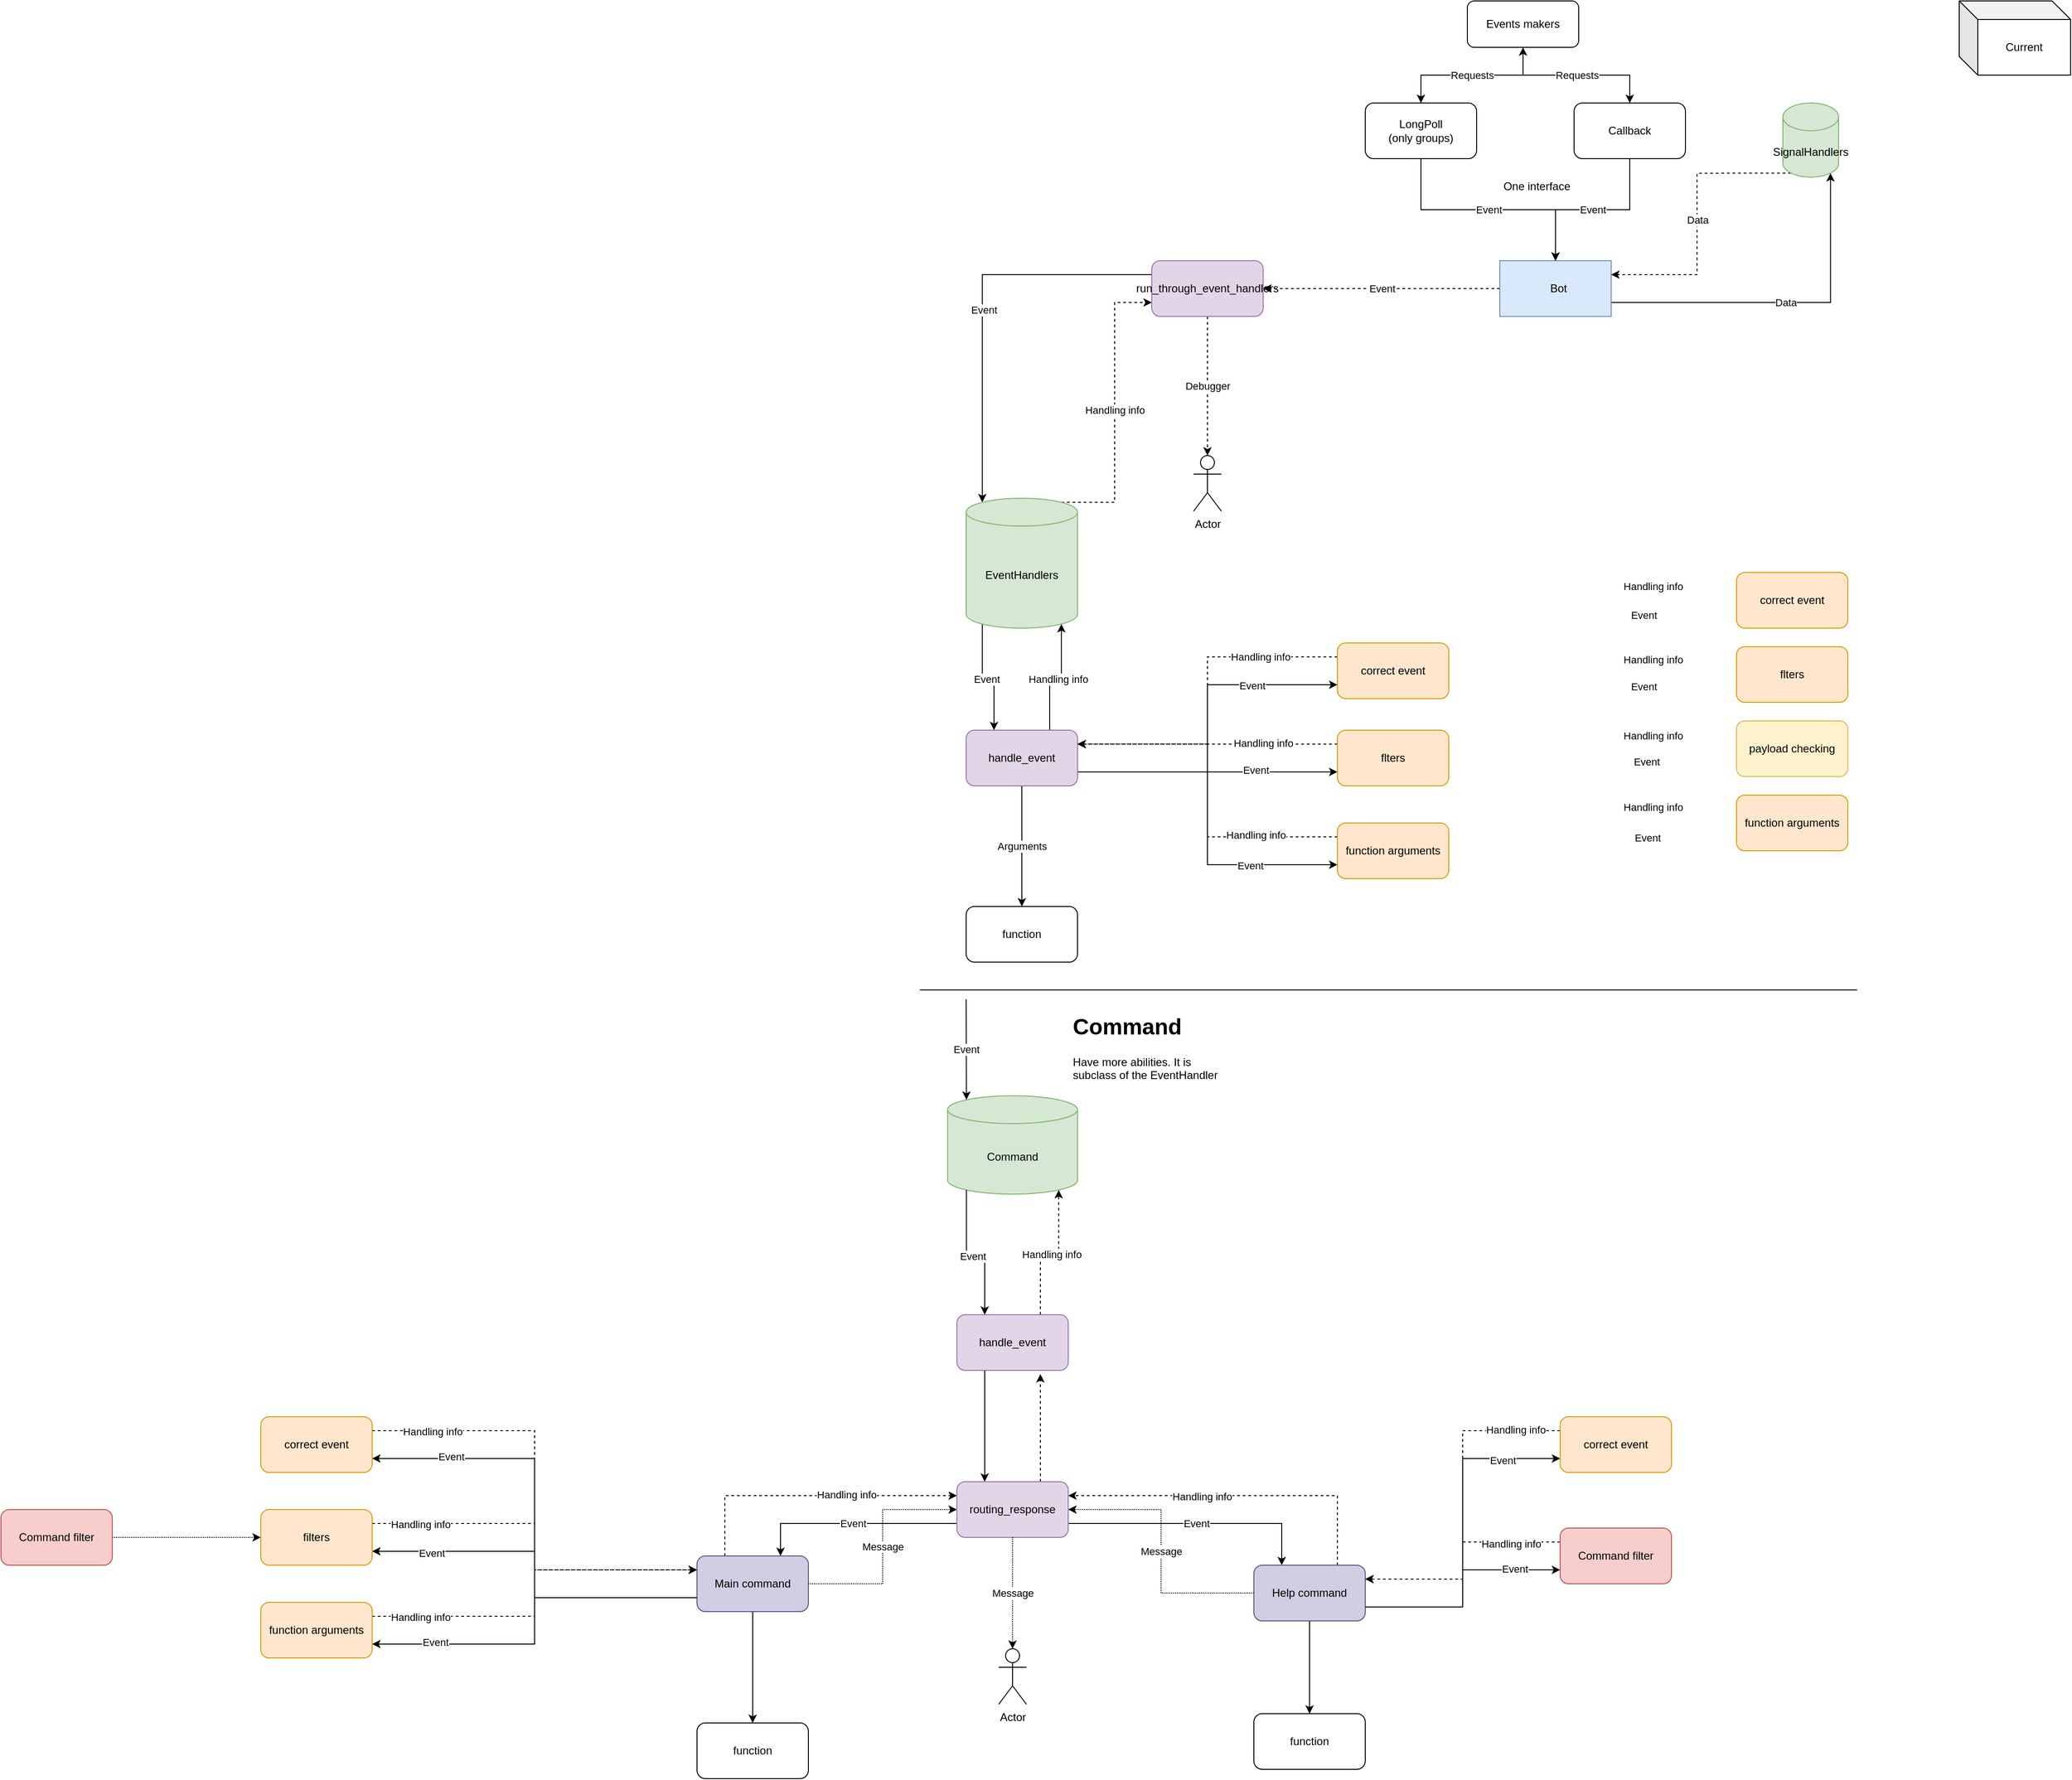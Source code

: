 <mxfile version="13.7.5" type="github">
  <diagram id="R2lEEEUBdFMjLlhIrx00" name="Page-1">
    <mxGraphModel dx="3875" dy="1265" grid="1" gridSize="10" guides="1" tooltips="1" connect="1" arrows="1" fold="1" page="1" pageScale="1" pageWidth="850" pageHeight="1100" math="0" shadow="0" extFonts="Permanent Marker^https://fonts.googleapis.com/css?family=Permanent+Marker">
      <root>
        <mxCell id="0" />
        <mxCell id="1" parent="0" />
        <mxCell id="QizWD92erUkwesUpK60B-47" style="edgeStyle=orthogonalEdgeStyle;rounded=0;orthogonalLoop=1;jettySize=auto;html=1;exitX=0;exitY=0.25;exitDx=0;exitDy=0;entryX=0.145;entryY=0;entryDx=0;entryDy=4.35;entryPerimeter=0;" edge="1" parent="1" source="QizWD92erUkwesUpK60B-193" target="QizWD92erUkwesUpK60B-24">
          <mxGeometry relative="1" as="geometry" />
        </mxCell>
        <mxCell id="QizWD92erUkwesUpK60B-49" value="Event" style="edgeLabel;html=1;align=center;verticalAlign=middle;resizable=0;points=[];" vertex="1" connectable="0" parent="QizWD92erUkwesUpK60B-47">
          <mxGeometry x="0.029" y="1" relative="1" as="geometry">
            <mxPoint as="offset" />
          </mxGeometry>
        </mxCell>
        <mxCell id="QizWD92erUkwesUpK60B-90" value="Data" style="edgeStyle=orthogonalEdgeStyle;rounded=0;orthogonalLoop=1;jettySize=auto;html=1;exitX=0;exitY=0.25;exitDx=0;exitDy=0;entryX=0.855;entryY=1;entryDx=0;entryDy=-4.35;entryPerimeter=0;" edge="1" parent="1" source="QizWD92erUkwesUpK60B-2" target="QizWD92erUkwesUpK60B-25">
          <mxGeometry relative="1" as="geometry" />
        </mxCell>
        <mxCell id="QizWD92erUkwesUpK60B-194" value="Event" style="edgeStyle=orthogonalEdgeStyle;rounded=0;orthogonalLoop=1;jettySize=auto;html=1;dashed=1;" edge="1" parent="1" source="QizWD92erUkwesUpK60B-2" target="QizWD92erUkwesUpK60B-193">
          <mxGeometry relative="1" as="geometry" />
        </mxCell>
        <mxCell id="QizWD92erUkwesUpK60B-2" value="&amp;nbsp; Bot" style="rounded=0;whiteSpace=wrap;html=1;direction=west;fillColor=#dae8fc;strokeColor=#6c8ebf;" vertex="1" parent="1">
          <mxGeometry x="465" y="310" width="120" height="60" as="geometry" />
        </mxCell>
        <mxCell id="QizWD92erUkwesUpK60B-10" value="Event" style="edgeStyle=orthogonalEdgeStyle;rounded=0;orthogonalLoop=1;jettySize=auto;html=1;exitX=0.5;exitY=1;exitDx=0;exitDy=0;" edge="1" parent="1" source="QizWD92erUkwesUpK60B-6" target="QizWD92erUkwesUpK60B-2">
          <mxGeometry relative="1" as="geometry" />
        </mxCell>
        <mxCell id="QizWD92erUkwesUpK60B-18" style="edgeStyle=orthogonalEdgeStyle;rounded=0;orthogonalLoop=1;jettySize=auto;html=1;exitX=0.5;exitY=0;exitDx=0;exitDy=0;entryX=0.5;entryY=1;entryDx=0;entryDy=0;" edge="1" parent="1" source="QizWD92erUkwesUpK60B-6" target="QizWD92erUkwesUpK60B-15">
          <mxGeometry relative="1" as="geometry" />
        </mxCell>
        <mxCell id="QizWD92erUkwesUpK60B-6" value="LongPoll&lt;br&gt;(only groups)" style="rounded=1;whiteSpace=wrap;html=1;" vertex="1" parent="1">
          <mxGeometry x="320" y="140" width="120" height="60" as="geometry" />
        </mxCell>
        <mxCell id="QizWD92erUkwesUpK60B-9" value="Event" style="edgeStyle=orthogonalEdgeStyle;rounded=0;orthogonalLoop=1;jettySize=auto;html=1;" edge="1" parent="1" source="QizWD92erUkwesUpK60B-7" target="QizWD92erUkwesUpK60B-2">
          <mxGeometry relative="1" as="geometry" />
        </mxCell>
        <mxCell id="QizWD92erUkwesUpK60B-7" value="Callback" style="rounded=1;whiteSpace=wrap;html=1;" vertex="1" parent="1">
          <mxGeometry x="545" y="140" width="120" height="60" as="geometry" />
        </mxCell>
        <mxCell id="QizWD92erUkwesUpK60B-53" value="Arguments" style="edgeStyle=orthogonalEdgeStyle;rounded=0;orthogonalLoop=1;jettySize=auto;html=1;" edge="1" parent="1" source="QizWD92erUkwesUpK60B-11" target="QizWD92erUkwesUpK60B-51">
          <mxGeometry relative="1" as="geometry">
            <Array as="points">
              <mxPoint x="-50" y="1006" />
              <mxPoint x="-50" y="1006" />
            </Array>
          </mxGeometry>
        </mxCell>
        <mxCell id="QizWD92erUkwesUpK60B-60" value="" style="edgeStyle=orthogonalEdgeStyle;rounded=0;orthogonalLoop=1;jettySize=auto;html=1;entryX=0;entryY=0.75;entryDx=0;entryDy=0;exitX=1;exitY=0.75;exitDx=0;exitDy=0;" edge="1" parent="1" source="QizWD92erUkwesUpK60B-11" target="QizWD92erUkwesUpK60B-40">
          <mxGeometry relative="1" as="geometry" />
        </mxCell>
        <mxCell id="QizWD92erUkwesUpK60B-62" value="Event" style="edgeLabel;html=1;align=center;verticalAlign=middle;resizable=0;points=[];" vertex="1" connectable="0" parent="QizWD92erUkwesUpK60B-60">
          <mxGeometry x="0.657" y="2" relative="1" as="geometry">
            <mxPoint x="-40" as="offset" />
          </mxGeometry>
        </mxCell>
        <mxCell id="QizWD92erUkwesUpK60B-63" style="edgeStyle=orthogonalEdgeStyle;rounded=0;orthogonalLoop=1;jettySize=auto;html=1;entryX=0;entryY=0.75;entryDx=0;entryDy=0;exitX=1;exitY=0.75;exitDx=0;exitDy=0;" edge="1" parent="1" source="QizWD92erUkwesUpK60B-11" target="QizWD92erUkwesUpK60B-58">
          <mxGeometry relative="1" as="geometry" />
        </mxCell>
        <mxCell id="QizWD92erUkwesUpK60B-64" value="Event" style="edgeLabel;html=1;align=center;verticalAlign=middle;resizable=0;points=[];" vertex="1" connectable="0" parent="QizWD92erUkwesUpK60B-63">
          <mxGeometry x="0.728" y="-1" relative="1" as="geometry">
            <mxPoint x="-41.33" as="offset" />
          </mxGeometry>
        </mxCell>
        <mxCell id="QizWD92erUkwesUpK60B-66" style="edgeStyle=orthogonalEdgeStyle;rounded=0;orthogonalLoop=1;jettySize=auto;html=1;exitX=1;exitY=0.75;exitDx=0;exitDy=0;entryX=0;entryY=0.75;entryDx=0;entryDy=0;" edge="1" parent="1" source="QizWD92erUkwesUpK60B-11" target="QizWD92erUkwesUpK60B-65">
          <mxGeometry relative="1" as="geometry" />
        </mxCell>
        <mxCell id="QizWD92erUkwesUpK60B-67" value="Event" style="edgeLabel;html=1;align=center;verticalAlign=middle;resizable=0;points=[];" vertex="1" connectable="0" parent="QizWD92erUkwesUpK60B-66">
          <mxGeometry x="0.568" y="-1" relative="1" as="geometry">
            <mxPoint x="-12" as="offset" />
          </mxGeometry>
        </mxCell>
        <mxCell id="QizWD92erUkwesUpK60B-127" value="Handling info" style="edgeStyle=orthogonalEdgeStyle;rounded=0;orthogonalLoop=1;jettySize=auto;html=1;exitX=0.75;exitY=0;exitDx=0;exitDy=0;entryX=0.855;entryY=1;entryDx=0;entryDy=-4.35;entryPerimeter=0;" edge="1" parent="1" source="QizWD92erUkwesUpK60B-11" target="QizWD92erUkwesUpK60B-24">
          <mxGeometry relative="1" as="geometry" />
        </mxCell>
        <mxCell id="QizWD92erUkwesUpK60B-11" value="handle_event" style="rounded=1;whiteSpace=wrap;html=1;fillColor=#e1d5e7;strokeColor=#9673a6;" vertex="1" parent="1">
          <mxGeometry x="-110" y="816" width="120" height="60" as="geometry" />
        </mxCell>
        <mxCell id="QizWD92erUkwesUpK60B-16" value="Requests" style="edgeStyle=orthogonalEdgeStyle;rounded=0;orthogonalLoop=1;jettySize=auto;html=1;" edge="1" parent="1" source="QizWD92erUkwesUpK60B-15" target="QizWD92erUkwesUpK60B-6">
          <mxGeometry relative="1" as="geometry" />
        </mxCell>
        <mxCell id="QizWD92erUkwesUpK60B-17" value="Requests" style="edgeStyle=orthogonalEdgeStyle;rounded=0;orthogonalLoop=1;jettySize=auto;html=1;" edge="1" parent="1" source="QizWD92erUkwesUpK60B-15" target="QizWD92erUkwesUpK60B-7">
          <mxGeometry relative="1" as="geometry" />
        </mxCell>
        <mxCell id="QizWD92erUkwesUpK60B-15" value="Events makers" style="rounded=1;whiteSpace=wrap;html=1;" vertex="1" parent="1">
          <mxGeometry x="430" y="30" width="120" height="50" as="geometry" />
        </mxCell>
        <mxCell id="QizWD92erUkwesUpK60B-126" value="Event" style="edgeStyle=orthogonalEdgeStyle;rounded=0;orthogonalLoop=1;jettySize=auto;html=1;exitX=0.145;exitY=1;exitDx=0;exitDy=-4.35;exitPerimeter=0;entryX=0.25;entryY=0;entryDx=0;entryDy=0;" edge="1" parent="1" source="QizWD92erUkwesUpK60B-24" target="QizWD92erUkwesUpK60B-11">
          <mxGeometry relative="1" as="geometry" />
        </mxCell>
        <mxCell id="QizWD92erUkwesUpK60B-192" value="Handling info" style="edgeStyle=orthogonalEdgeStyle;rounded=0;orthogonalLoop=1;jettySize=auto;html=1;exitX=0.855;exitY=0;exitDx=0;exitDy=4.35;exitPerimeter=0;entryX=0;entryY=0.75;entryDx=0;entryDy=0;dashed=1;" edge="1" parent="1" source="QizWD92erUkwesUpK60B-24" target="QizWD92erUkwesUpK60B-193">
          <mxGeometry relative="1" as="geometry" />
        </mxCell>
        <mxCell id="QizWD92erUkwesUpK60B-24" value="EventHandlers" style="shape=cylinder3;whiteSpace=wrap;html=1;boundedLbl=1;backgroundOutline=1;size=15;fillColor=#d5e8d4;strokeColor=#82b366;" vertex="1" parent="1">
          <mxGeometry x="-110" y="566" width="120" height="140" as="geometry" />
        </mxCell>
        <mxCell id="QizWD92erUkwesUpK60B-91" value="Data" style="edgeStyle=orthogonalEdgeStyle;rounded=0;orthogonalLoop=1;jettySize=auto;html=1;exitX=0.145;exitY=1;exitDx=0;exitDy=-4.35;exitPerimeter=0;entryX=0;entryY=0.75;entryDx=0;entryDy=0;dashed=1;" edge="1" parent="1" source="QizWD92erUkwesUpK60B-25" target="QizWD92erUkwesUpK60B-2">
          <mxGeometry relative="1" as="geometry" />
        </mxCell>
        <mxCell id="QizWD92erUkwesUpK60B-25" value="SignalHandlers" style="shape=cylinder3;whiteSpace=wrap;html=1;boundedLbl=1;backgroundOutline=1;size=15;fillColor=#d5e8d4;strokeColor=#82b366;" vertex="1" parent="1">
          <mxGeometry x="770" y="140" width="60" height="80" as="geometry" />
        </mxCell>
        <mxCell id="QizWD92erUkwesUpK60B-29" value="Current" style="shape=cube;whiteSpace=wrap;html=1;boundedLbl=1;backgroundOutline=1;darkOpacity=0.05;darkOpacity2=0.1;" vertex="1" parent="1">
          <mxGeometry x="960" y="30" width="120" height="80" as="geometry" />
        </mxCell>
        <mxCell id="QizWD92erUkwesUpK60B-72" style="edgeStyle=orthogonalEdgeStyle;rounded=0;orthogonalLoop=1;jettySize=auto;html=1;exitX=0;exitY=0.25;exitDx=0;exitDy=0;entryX=1;entryY=0.25;entryDx=0;entryDy=0;dashed=1;" edge="1" parent="1" source="QizWD92erUkwesUpK60B-40" target="QizWD92erUkwesUpK60B-11">
          <mxGeometry relative="1" as="geometry" />
        </mxCell>
        <mxCell id="QizWD92erUkwesUpK60B-75" value="Handling info" style="edgeLabel;html=1;align=center;verticalAlign=middle;resizable=0;points=[];" vertex="1" connectable="0" parent="QizWD92erUkwesUpK60B-72">
          <mxGeometry x="-0.723" y="-1" relative="1" as="geometry">
            <mxPoint x="-41.33" as="offset" />
          </mxGeometry>
        </mxCell>
        <mxCell id="QizWD92erUkwesUpK60B-40" value="flters" style="whiteSpace=wrap;html=1;rounded=1;fillColor=#ffe6cc;strokeColor=#d79b00;" vertex="1" parent="1">
          <mxGeometry x="290" y="816" width="120" height="60" as="geometry" />
        </mxCell>
        <mxCell id="QizWD92erUkwesUpK60B-51" value="function" style="whiteSpace=wrap;html=1;rounded=1;" vertex="1" parent="1">
          <mxGeometry x="-110" y="1006" width="120" height="60" as="geometry" />
        </mxCell>
        <mxCell id="QizWD92erUkwesUpK60B-70" style="edgeStyle=orthogonalEdgeStyle;rounded=0;orthogonalLoop=1;jettySize=auto;html=1;exitX=0;exitY=0.25;exitDx=0;exitDy=0;entryX=1;entryY=0.25;entryDx=0;entryDy=0;dashed=1;" edge="1" parent="1" source="QizWD92erUkwesUpK60B-58" target="QizWD92erUkwesUpK60B-11">
          <mxGeometry relative="1" as="geometry" />
        </mxCell>
        <mxCell id="QizWD92erUkwesUpK60B-71" value="Handling info" style="edgeLabel;html=1;align=center;verticalAlign=middle;resizable=0;points=[];" vertex="1" connectable="0" parent="QizWD92erUkwesUpK60B-70">
          <mxGeometry x="-0.78" relative="1" as="geometry">
            <mxPoint x="-42.67" as="offset" />
          </mxGeometry>
        </mxCell>
        <mxCell id="QizWD92erUkwesUpK60B-58" value="correct event" style="rounded=1;whiteSpace=wrap;html=1;fillColor=#ffe6cc;strokeColor=#d79b00;" vertex="1" parent="1">
          <mxGeometry x="290" y="722" width="120" height="60" as="geometry" />
        </mxCell>
        <mxCell id="QizWD92erUkwesUpK60B-76" style="edgeStyle=orthogonalEdgeStyle;rounded=0;orthogonalLoop=1;jettySize=auto;html=1;exitX=0;exitY=0.25;exitDx=0;exitDy=0;entryX=1;entryY=0.25;entryDx=0;entryDy=0;dashed=1;" edge="1" parent="1" source="QizWD92erUkwesUpK60B-65" target="QizWD92erUkwesUpK60B-11">
          <mxGeometry relative="1" as="geometry" />
        </mxCell>
        <mxCell id="QizWD92erUkwesUpK60B-77" value="Handling info" style="edgeLabel;html=1;align=center;verticalAlign=middle;resizable=0;points=[];" vertex="1" connectable="0" parent="QizWD92erUkwesUpK60B-76">
          <mxGeometry x="-0.614" y="-2" relative="1" as="geometry">
            <mxPoint x="-14.67" as="offset" />
          </mxGeometry>
        </mxCell>
        <mxCell id="QizWD92erUkwesUpK60B-65" value="function arguments" style="rounded=1;whiteSpace=wrap;html=1;fillColor=#ffe6cc;strokeColor=#d79b00;" vertex="1" parent="1">
          <mxGeometry x="290" y="916" width="120" height="60" as="geometry" />
        </mxCell>
        <mxCell id="QizWD92erUkwesUpK60B-95" value="One interface" style="text;html=1;strokeColor=none;fillColor=none;align=center;verticalAlign=middle;whiteSpace=wrap;rounded=0;" vertex="1" parent="1">
          <mxGeometry x="465" y="220" width="80" height="20" as="geometry" />
        </mxCell>
        <mxCell id="QizWD92erUkwesUpK60B-98" value="Event" style="edgeLabel;html=1;align=center;verticalAlign=middle;resizable=0;points=[];" vertex="1" connectable="0" parent="1">
          <mxGeometry x="620" y="769" as="geometry" />
        </mxCell>
        <mxCell id="QizWD92erUkwesUpK60B-99" value="Event" style="edgeLabel;html=1;align=center;verticalAlign=middle;resizable=0;points=[];" vertex="1" connectable="0" parent="1">
          <mxGeometry x="620.003" y="692" as="geometry" />
        </mxCell>
        <mxCell id="QizWD92erUkwesUpK60B-100" value="Event" style="edgeLabel;html=1;align=center;verticalAlign=middle;resizable=0;points=[];" vertex="1" connectable="0" parent="1">
          <mxGeometry x="624" y="932" as="geometry" />
        </mxCell>
        <mxCell id="QizWD92erUkwesUpK60B-101" value="Event" style="edgeLabel;html=1;align=center;verticalAlign=middle;resizable=0;points=[];" vertex="1" connectable="0" parent="1">
          <mxGeometry x="622.663" y="850" as="geometry" />
        </mxCell>
        <mxCell id="QizWD92erUkwesUpK60B-102" value="Handling info" style="edgeLabel;html=1;align=center;verticalAlign=middle;resizable=0;points=[];" vertex="1" connectable="0" parent="1">
          <mxGeometry x="630.003" y="740" as="geometry" />
        </mxCell>
        <mxCell id="QizWD92erUkwesUpK60B-103" value="flters" style="whiteSpace=wrap;html=1;rounded=1;fillColor=#ffe6cc;strokeColor=#d79b00;" vertex="1" parent="1">
          <mxGeometry x="720" y="726" width="120" height="60" as="geometry" />
        </mxCell>
        <mxCell id="QizWD92erUkwesUpK60B-104" value="Handling info" style="edgeLabel;html=1;align=center;verticalAlign=middle;resizable=0;points=[];" vertex="1" connectable="0" parent="1">
          <mxGeometry x="629.997" y="661" as="geometry" />
        </mxCell>
        <mxCell id="QizWD92erUkwesUpK60B-105" value="correct event" style="rounded=1;whiteSpace=wrap;html=1;fillColor=#ffe6cc;strokeColor=#d79b00;" vertex="1" parent="1">
          <mxGeometry x="720" y="646" width="120" height="60" as="geometry" />
        </mxCell>
        <mxCell id="QizWD92erUkwesUpK60B-106" value="Handling info" style="edgeLabel;html=1;align=center;verticalAlign=middle;resizable=0;points=[];" vertex="1" connectable="0" parent="1">
          <mxGeometry x="629.997" y="899" as="geometry" />
        </mxCell>
        <mxCell id="QizWD92erUkwesUpK60B-107" value="function arguments" style="rounded=1;whiteSpace=wrap;html=1;fillColor=#ffe6cc;strokeColor=#d79b00;" vertex="1" parent="1">
          <mxGeometry x="720" y="886" width="120" height="60" as="geometry" />
        </mxCell>
        <mxCell id="QizWD92erUkwesUpK60B-108" value="Handling info" style="edgeLabel;html=1;align=center;verticalAlign=middle;resizable=0;points=[];" vertex="1" connectable="0" parent="1">
          <mxGeometry x="629.997" y="822" as="geometry" />
        </mxCell>
        <mxCell id="QizWD92erUkwesUpK60B-109" value="payload checking" style="rounded=1;whiteSpace=wrap;html=1;fillColor=#fff2cc;strokeColor=#d6b656;" vertex="1" parent="1">
          <mxGeometry x="720" y="806" width="120" height="60" as="geometry" />
        </mxCell>
        <mxCell id="QizWD92erUkwesUpK60B-110" value="" style="endArrow=none;html=1;" edge="1" parent="1">
          <mxGeometry width="50" height="50" relative="1" as="geometry">
            <mxPoint x="-160" y="1096" as="sourcePoint" />
            <mxPoint x="850" y="1096" as="targetPoint" />
          </mxGeometry>
        </mxCell>
        <mxCell id="QizWD92erUkwesUpK60B-111" value="&lt;h1&gt;Command&lt;/h1&gt;&lt;p&gt;Have more abilities. It is subclass of the EventHandler&lt;/p&gt;" style="text;html=1;strokeColor=none;fillColor=none;spacing=5;spacingTop=-20;whiteSpace=wrap;overflow=hidden;rounded=0;" vertex="1" parent="1">
          <mxGeometry y="1116" width="170" height="90" as="geometry" />
        </mxCell>
        <mxCell id="QizWD92erUkwesUpK60B-112" value="Command" style="shape=cylinder3;whiteSpace=wrap;html=1;boundedLbl=1;backgroundOutline=1;size=15;fillColor=#d5e8d4;strokeColor=#82b366;" vertex="1" parent="1">
          <mxGeometry x="-130" y="1210" width="140" height="106" as="geometry" />
        </mxCell>
        <mxCell id="QizWD92erUkwesUpK60B-113" value="Event" style="endArrow=classic;html=1;entryX=0.145;entryY=0;entryDx=0;entryDy=4.35;entryPerimeter=0;" edge="1" parent="1" target="QizWD92erUkwesUpK60B-112">
          <mxGeometry width="50" height="50" relative="1" as="geometry">
            <mxPoint x="-110" y="1106" as="sourcePoint" />
            <mxPoint x="410" y="1386" as="targetPoint" />
          </mxGeometry>
        </mxCell>
        <mxCell id="QizWD92erUkwesUpK60B-138" value="Event" style="edgeStyle=orthogonalEdgeStyle;rounded=0;orthogonalLoop=1;jettySize=auto;html=1;entryX=0.75;entryY=0;entryDx=0;entryDy=0;exitX=0;exitY=0.75;exitDx=0;exitDy=0;" edge="1" parent="1" source="QizWD92erUkwesUpK60B-178" target="QizWD92erUkwesUpK60B-140">
          <mxGeometry relative="1" as="geometry">
            <mxPoint x="20" y="1596" as="targetPoint" />
          </mxGeometry>
        </mxCell>
        <mxCell id="QizWD92erUkwesUpK60B-139" value="Event" style="edgeStyle=orthogonalEdgeStyle;rounded=0;orthogonalLoop=1;jettySize=auto;html=1;exitX=1;exitY=0.75;exitDx=0;exitDy=0;entryX=0.25;entryY=0;entryDx=0;entryDy=0;" edge="1" parent="1" source="QizWD92erUkwesUpK60B-178" target="QizWD92erUkwesUpK60B-141">
          <mxGeometry relative="1" as="geometry">
            <mxPoint x="780" y="1596" as="targetPoint" />
          </mxGeometry>
        </mxCell>
        <mxCell id="QizWD92erUkwesUpK60B-200" value="Handling info" style="edgeStyle=orthogonalEdgeStyle;rounded=0;orthogonalLoop=1;jettySize=auto;html=1;exitX=0.75;exitY=0;exitDx=0;exitDy=0;entryX=0.855;entryY=1;entryDx=0;entryDy=-4.35;entryPerimeter=0;dashed=1;" edge="1" parent="1" source="QizWD92erUkwesUpK60B-119" target="QizWD92erUkwesUpK60B-112">
          <mxGeometry relative="1" as="geometry" />
        </mxCell>
        <mxCell id="QizWD92erUkwesUpK60B-204" style="edgeStyle=orthogonalEdgeStyle;rounded=0;orthogonalLoop=1;jettySize=auto;html=1;exitX=0.25;exitY=1;exitDx=0;exitDy=0;entryX=0.25;entryY=0;entryDx=0;entryDy=0;" edge="1" parent="1" source="QizWD92erUkwesUpK60B-119" target="QizWD92erUkwesUpK60B-178">
          <mxGeometry relative="1" as="geometry" />
        </mxCell>
        <mxCell id="QizWD92erUkwesUpK60B-119" value="handle_event" style="rounded=1;whiteSpace=wrap;html=1;fillColor=#e1d5e7;strokeColor=#9673a6;" vertex="1" parent="1">
          <mxGeometry x="-120" y="1446" width="120" height="60" as="geometry" />
        </mxCell>
        <mxCell id="QizWD92erUkwesUpK60B-120" style="edgeStyle=orthogonalEdgeStyle;rounded=0;orthogonalLoop=1;jettySize=auto;html=1;entryX=0.25;entryY=0;entryDx=0;entryDy=0;exitX=0.145;exitY=1;exitDx=0;exitDy=-4.35;exitPerimeter=0;" edge="1" parent="1" target="QizWD92erUkwesUpK60B-119" source="QizWD92erUkwesUpK60B-112">
          <mxGeometry relative="1" as="geometry">
            <mxPoint x="-70" y="1336" as="sourcePoint" />
          </mxGeometry>
        </mxCell>
        <mxCell id="QizWD92erUkwesUpK60B-121" value="Event" style="edgeLabel;html=1;align=center;verticalAlign=middle;resizable=0;points=[];" vertex="1" connectable="0" parent="QizWD92erUkwesUpK60B-120">
          <mxGeometry x="-0.019" y="-2" relative="1" as="geometry">
            <mxPoint as="offset" />
          </mxGeometry>
        </mxCell>
        <mxCell id="QizWD92erUkwesUpK60B-135" style="edgeStyle=orthogonalEdgeStyle;rounded=0;orthogonalLoop=1;jettySize=auto;html=1;dashed=1;dashPattern=1 1;entryX=0;entryY=0.5;entryDx=0;entryDy=0;" edge="1" parent="1" source="QizWD92erUkwesUpK60B-134" target="QizWD92erUkwesUpK60B-152">
          <mxGeometry relative="1" as="geometry">
            <mxPoint x="-490" y="1816" as="targetPoint" />
          </mxGeometry>
        </mxCell>
        <mxCell id="QizWD92erUkwesUpK60B-134" value="Command filter" style="rounded=1;whiteSpace=wrap;html=1;fillColor=#f8cecc;strokeColor=#b85450;" vertex="1" parent="1">
          <mxGeometry x="-1150" y="1656" width="120" height="60" as="geometry" />
        </mxCell>
        <mxCell id="QizWD92erUkwesUpK60B-143" style="edgeStyle=orthogonalEdgeStyle;rounded=0;orthogonalLoop=1;jettySize=auto;html=1;exitX=0;exitY=0.75;exitDx=0;exitDy=0;entryX=1;entryY=0.75;entryDx=0;entryDy=0;" edge="1" parent="1" source="QizWD92erUkwesUpK60B-140" target="QizWD92erUkwesUpK60B-144">
          <mxGeometry relative="1" as="geometry">
            <mxPoint x="-640" y="2086" as="targetPoint" />
          </mxGeometry>
        </mxCell>
        <mxCell id="QizWD92erUkwesUpK60B-153" value="Event" style="edgeLabel;html=1;align=center;verticalAlign=middle;resizable=0;points=[];" vertex="1" connectable="0" parent="QizWD92erUkwesUpK60B-143">
          <mxGeometry x="0.661" y="-2" relative="1" as="geometry">
            <mxPoint as="offset" />
          </mxGeometry>
        </mxCell>
        <mxCell id="QizWD92erUkwesUpK60B-155" style="edgeStyle=orthogonalEdgeStyle;rounded=0;orthogonalLoop=1;jettySize=auto;html=1;exitX=0.25;exitY=0;exitDx=0;exitDy=0;entryX=0;entryY=0.25;entryDx=0;entryDy=0;dashed=1;" edge="1" parent="1" source="QizWD92erUkwesUpK60B-140" target="QizWD92erUkwesUpK60B-178">
          <mxGeometry relative="1" as="geometry" />
        </mxCell>
        <mxCell id="QizWD92erUkwesUpK60B-156" value="Handling info" style="edgeLabel;html=1;align=center;verticalAlign=middle;resizable=0;points=[];" vertex="1" connectable="0" parent="QizWD92erUkwesUpK60B-155">
          <mxGeometry x="0.244" y="1" relative="1" as="geometry">
            <mxPoint as="offset" />
          </mxGeometry>
        </mxCell>
        <mxCell id="QizWD92erUkwesUpK60B-176" style="edgeStyle=orthogonalEdgeStyle;rounded=0;orthogonalLoop=1;jettySize=auto;html=1;" edge="1" parent="1" source="QizWD92erUkwesUpK60B-140" target="QizWD92erUkwesUpK60B-177">
          <mxGeometry relative="1" as="geometry">
            <mxPoint x="-360" y="1886" as="targetPoint" />
          </mxGeometry>
        </mxCell>
        <mxCell id="QizWD92erUkwesUpK60B-182" value="Message" style="edgeStyle=orthogonalEdgeStyle;rounded=0;orthogonalLoop=1;jettySize=auto;html=1;entryX=0;entryY=0.5;entryDx=0;entryDy=0;dashed=1;dashPattern=1 1;" edge="1" parent="1" source="QizWD92erUkwesUpK60B-140" target="QizWD92erUkwesUpK60B-178">
          <mxGeometry relative="1" as="geometry" />
        </mxCell>
        <mxCell id="QizWD92erUkwesUpK60B-140" value="Main command" style="rounded=1;whiteSpace=wrap;html=1;fillColor=#d0cee2;strokeColor=#56517e;" vertex="1" parent="1">
          <mxGeometry x="-400" y="1706" width="120" height="60" as="geometry" />
        </mxCell>
        <mxCell id="QizWD92erUkwesUpK60B-171" style="edgeStyle=orthogonalEdgeStyle;rounded=0;orthogonalLoop=1;jettySize=auto;html=1;exitX=1;exitY=0.75;exitDx=0;exitDy=0;entryX=0;entryY=0.75;entryDx=0;entryDy=0;" edge="1" parent="1" source="QizWD92erUkwesUpK60B-141" target="QizWD92erUkwesUpK60B-168">
          <mxGeometry relative="1" as="geometry" />
        </mxCell>
        <mxCell id="QizWD92erUkwesUpK60B-172" value="Event" style="edgeLabel;html=1;align=center;verticalAlign=middle;resizable=0;points=[];" vertex="1" connectable="0" parent="QizWD92erUkwesUpK60B-171">
          <mxGeometry x="0.61" y="1" relative="1" as="geometry">
            <mxPoint as="offset" />
          </mxGeometry>
        </mxCell>
        <mxCell id="QizWD92erUkwesUpK60B-174" style="edgeStyle=orthogonalEdgeStyle;rounded=0;orthogonalLoop=1;jettySize=auto;html=1;" edge="1" parent="1" source="QizWD92erUkwesUpK60B-141" target="QizWD92erUkwesUpK60B-175">
          <mxGeometry relative="1" as="geometry">
            <mxPoint x="235" y="1886" as="targetPoint" />
          </mxGeometry>
        </mxCell>
        <mxCell id="QizWD92erUkwesUpK60B-180" style="edgeStyle=orthogonalEdgeStyle;rounded=0;orthogonalLoop=1;jettySize=auto;html=1;exitX=0.75;exitY=0;exitDx=0;exitDy=0;entryX=1;entryY=0.25;entryDx=0;entryDy=0;dashed=1;" edge="1" parent="1" source="QizWD92erUkwesUpK60B-141" target="QizWD92erUkwesUpK60B-178">
          <mxGeometry relative="1" as="geometry" />
        </mxCell>
        <mxCell id="QizWD92erUkwesUpK60B-181" value="Handling info" style="edgeLabel;html=1;align=center;verticalAlign=middle;resizable=0;points=[];" vertex="1" connectable="0" parent="QizWD92erUkwesUpK60B-180">
          <mxGeometry x="0.211" y="1" relative="1" as="geometry">
            <mxPoint as="offset" />
          </mxGeometry>
        </mxCell>
        <mxCell id="QizWD92erUkwesUpK60B-183" value="Message" style="edgeStyle=orthogonalEdgeStyle;rounded=0;orthogonalLoop=1;jettySize=auto;html=1;entryX=1;entryY=0.5;entryDx=0;entryDy=0;dashed=1;dashPattern=1 1;" edge="1" parent="1" source="QizWD92erUkwesUpK60B-141" target="QizWD92erUkwesUpK60B-178">
          <mxGeometry relative="1" as="geometry" />
        </mxCell>
        <mxCell id="QizWD92erUkwesUpK60B-141" value="Help command" style="rounded=1;whiteSpace=wrap;html=1;fillColor=#d0cee2;strokeColor=#56517e;" vertex="1" parent="1">
          <mxGeometry x="200" y="1716" width="120" height="60" as="geometry" />
        </mxCell>
        <mxCell id="QizWD92erUkwesUpK60B-145" style="edgeStyle=orthogonalEdgeStyle;rounded=0;orthogonalLoop=1;jettySize=auto;html=1;exitX=1;exitY=0.25;exitDx=0;exitDy=0;entryX=0;entryY=0.25;entryDx=0;entryDy=0;dashed=1;" edge="1" parent="1" source="QizWD92erUkwesUpK60B-144" target="QizWD92erUkwesUpK60B-140">
          <mxGeometry relative="1" as="geometry" />
        </mxCell>
        <mxCell id="QizWD92erUkwesUpK60B-148" value="Handling info" style="edgeLabel;html=1;align=center;verticalAlign=middle;resizable=0;points=[];" vertex="1" connectable="0" parent="QizWD92erUkwesUpK60B-145">
          <mxGeometry x="-0.74" y="-1" relative="1" as="geometry">
            <mxPoint as="offset" />
          </mxGeometry>
        </mxCell>
        <mxCell id="QizWD92erUkwesUpK60B-144" value="correct event" style="rounded=1;whiteSpace=wrap;html=1;fillColor=#ffe6cc;strokeColor=#d79b00;" vertex="1" parent="1">
          <mxGeometry x="-870" y="1556" width="120" height="60" as="geometry" />
        </mxCell>
        <mxCell id="QizWD92erUkwesUpK60B-149" style="edgeStyle=orthogonalEdgeStyle;rounded=0;orthogonalLoop=1;jettySize=auto;html=1;exitX=0;exitY=0.75;exitDx=0;exitDy=0;entryX=1;entryY=0.75;entryDx=0;entryDy=0;" edge="1" parent="1" target="QizWD92erUkwesUpK60B-152" source="QizWD92erUkwesUpK60B-140">
          <mxGeometry relative="1" as="geometry">
            <mxPoint x="-690" y="2206" as="targetPoint" />
            <mxPoint x="-470" y="1821" as="sourcePoint" />
          </mxGeometry>
        </mxCell>
        <mxCell id="QizWD92erUkwesUpK60B-154" value="Event" style="edgeLabel;html=1;align=center;verticalAlign=middle;resizable=0;points=[];" vertex="1" connectable="0" parent="QizWD92erUkwesUpK60B-149">
          <mxGeometry x="0.681" y="2" relative="1" as="geometry">
            <mxPoint as="offset" />
          </mxGeometry>
        </mxCell>
        <mxCell id="QizWD92erUkwesUpK60B-150" style="edgeStyle=orthogonalEdgeStyle;rounded=0;orthogonalLoop=1;jettySize=auto;html=1;exitX=1;exitY=0.25;exitDx=0;exitDy=0;entryX=0;entryY=0.25;entryDx=0;entryDy=0;dashed=1;" edge="1" parent="1" source="QizWD92erUkwesUpK60B-152" target="QizWD92erUkwesUpK60B-140">
          <mxGeometry relative="1" as="geometry">
            <mxPoint x="-470" y="1791" as="targetPoint" />
          </mxGeometry>
        </mxCell>
        <mxCell id="QizWD92erUkwesUpK60B-151" value="Handling info" style="edgeLabel;html=1;align=center;verticalAlign=middle;resizable=0;points=[];" vertex="1" connectable="0" parent="QizWD92erUkwesUpK60B-150">
          <mxGeometry x="-0.74" y="-1" relative="1" as="geometry">
            <mxPoint as="offset" />
          </mxGeometry>
        </mxCell>
        <mxCell id="QizWD92erUkwesUpK60B-152" value="filters" style="rounded=1;whiteSpace=wrap;html=1;fillColor=#ffe6cc;strokeColor=#d79b00;" vertex="1" parent="1">
          <mxGeometry x="-870" y="1656" width="120" height="60" as="geometry" />
        </mxCell>
        <mxCell id="QizWD92erUkwesUpK60B-157" style="edgeStyle=orthogonalEdgeStyle;rounded=0;orthogonalLoop=1;jettySize=auto;html=1;exitX=0;exitY=0.75;exitDx=0;exitDy=0;entryX=1;entryY=0.75;entryDx=0;entryDy=0;" edge="1" parent="1" source="QizWD92erUkwesUpK60B-140" target="QizWD92erUkwesUpK60B-162">
          <mxGeometry relative="1" as="geometry">
            <mxPoint x="-680" y="2346" as="targetPoint" />
            <mxPoint x="-460" y="1961" as="sourcePoint" />
          </mxGeometry>
        </mxCell>
        <mxCell id="QizWD92erUkwesUpK60B-158" value="Event" style="edgeLabel;html=1;align=center;verticalAlign=middle;resizable=0;points=[];" vertex="1" connectable="0" parent="QizWD92erUkwesUpK60B-157">
          <mxGeometry x="0.661" y="-2" relative="1" as="geometry">
            <mxPoint as="offset" />
          </mxGeometry>
        </mxCell>
        <mxCell id="QizWD92erUkwesUpK60B-160" style="edgeStyle=orthogonalEdgeStyle;rounded=0;orthogonalLoop=1;jettySize=auto;html=1;exitX=1;exitY=0.25;exitDx=0;exitDy=0;entryX=0;entryY=0.25;entryDx=0;entryDy=0;dashed=1;" edge="1" parent="1" source="QizWD92erUkwesUpK60B-162" target="QizWD92erUkwesUpK60B-140">
          <mxGeometry relative="1" as="geometry">
            <mxPoint x="-460" y="1931" as="targetPoint" />
          </mxGeometry>
        </mxCell>
        <mxCell id="QizWD92erUkwesUpK60B-161" value="Handling info" style="edgeLabel;html=1;align=center;verticalAlign=middle;resizable=0;points=[];" vertex="1" connectable="0" parent="QizWD92erUkwesUpK60B-160">
          <mxGeometry x="-0.74" y="-1" relative="1" as="geometry">
            <mxPoint as="offset" />
          </mxGeometry>
        </mxCell>
        <mxCell id="QizWD92erUkwesUpK60B-162" value="function arguments" style="rounded=1;whiteSpace=wrap;html=1;fillColor=#ffe6cc;strokeColor=#d79b00;" vertex="1" parent="1">
          <mxGeometry x="-870" y="1756" width="120" height="60" as="geometry" />
        </mxCell>
        <mxCell id="QizWD92erUkwesUpK60B-163" style="edgeStyle=orthogonalEdgeStyle;rounded=0;orthogonalLoop=1;jettySize=auto;html=1;exitX=1;exitY=0.75;exitDx=0;exitDy=0;entryX=0;entryY=0.75;entryDx=0;entryDy=0;" edge="1" parent="1" target="QizWD92erUkwesUpK60B-167" source="QizWD92erUkwesUpK60B-141">
          <mxGeometry relative="1" as="geometry">
            <mxPoint x="480" y="2301" as="targetPoint" />
            <mxPoint x="775" y="1686" as="sourcePoint" />
          </mxGeometry>
        </mxCell>
        <mxCell id="QizWD92erUkwesUpK60B-164" value="Event" style="edgeLabel;html=1;align=center;verticalAlign=middle;resizable=0;points=[];" vertex="1" connectable="0" parent="QizWD92erUkwesUpK60B-163">
          <mxGeometry x="0.661" y="-2" relative="1" as="geometry">
            <mxPoint as="offset" />
          </mxGeometry>
        </mxCell>
        <mxCell id="QizWD92erUkwesUpK60B-165" style="edgeStyle=orthogonalEdgeStyle;rounded=0;orthogonalLoop=1;jettySize=auto;html=1;exitX=0;exitY=0.25;exitDx=0;exitDy=0;entryX=1;entryY=0.25;entryDx=0;entryDy=0;dashed=1;" edge="1" parent="1" source="QizWD92erUkwesUpK60B-167" target="QizWD92erUkwesUpK60B-141">
          <mxGeometry relative="1" as="geometry">
            <mxPoint x="775" y="1656" as="targetPoint" />
          </mxGeometry>
        </mxCell>
        <mxCell id="QizWD92erUkwesUpK60B-166" value="Handling info" style="edgeLabel;html=1;align=center;verticalAlign=middle;resizable=0;points=[];" vertex="1" connectable="0" parent="QizWD92erUkwesUpK60B-165">
          <mxGeometry x="-0.74" y="-1" relative="1" as="geometry">
            <mxPoint as="offset" />
          </mxGeometry>
        </mxCell>
        <mxCell id="QizWD92erUkwesUpK60B-167" value="correct event" style="rounded=1;whiteSpace=wrap;html=1;fillColor=#ffe6cc;strokeColor=#d79b00;" vertex="1" parent="1">
          <mxGeometry x="530" y="1556" width="120" height="60" as="geometry" />
        </mxCell>
        <mxCell id="QizWD92erUkwesUpK60B-169" style="edgeStyle=orthogonalEdgeStyle;rounded=0;orthogonalLoop=1;jettySize=auto;html=1;exitX=0;exitY=0.25;exitDx=0;exitDy=0;entryX=1;entryY=0.25;entryDx=0;entryDy=0;dashed=1;" edge="1" parent="1" source="QizWD92erUkwesUpK60B-168" target="QizWD92erUkwesUpK60B-141">
          <mxGeometry relative="1" as="geometry" />
        </mxCell>
        <mxCell id="QizWD92erUkwesUpK60B-173" value="Handling info" style="edgeLabel;html=1;align=center;verticalAlign=middle;resizable=0;points=[];" vertex="1" connectable="0" parent="QizWD92erUkwesUpK60B-169">
          <mxGeometry x="-0.576" y="2" relative="1" as="geometry">
            <mxPoint as="offset" />
          </mxGeometry>
        </mxCell>
        <mxCell id="QizWD92erUkwesUpK60B-168" value="Command filter" style="rounded=1;whiteSpace=wrap;html=1;fillColor=#f8cecc;strokeColor=#b85450;" vertex="1" parent="1">
          <mxGeometry x="530" y="1676" width="120" height="60" as="geometry" />
        </mxCell>
        <mxCell id="QizWD92erUkwesUpK60B-175" value="function" style="rounded=1;whiteSpace=wrap;html=1;" vertex="1" parent="1">
          <mxGeometry x="200" y="1876" width="120" height="60" as="geometry" />
        </mxCell>
        <mxCell id="QizWD92erUkwesUpK60B-177" value="function" style="rounded=1;whiteSpace=wrap;html=1;" vertex="1" parent="1">
          <mxGeometry x="-400" y="1886" width="120" height="60" as="geometry" />
        </mxCell>
        <mxCell id="QizWD92erUkwesUpK60B-205" style="edgeStyle=orthogonalEdgeStyle;rounded=0;orthogonalLoop=1;jettySize=auto;html=1;exitX=0.75;exitY=0;exitDx=0;exitDy=0;dashed=1;" edge="1" parent="1" source="QizWD92erUkwesUpK60B-178">
          <mxGeometry relative="1" as="geometry">
            <mxPoint x="-30.043" y="1510" as="targetPoint" />
          </mxGeometry>
        </mxCell>
        <mxCell id="QizWD92erUkwesUpK60B-178" value="routing_response" style="rounded=1;whiteSpace=wrap;html=1;fillColor=#e1d5e7;strokeColor=#9673a6;" vertex="1" parent="1">
          <mxGeometry x="-120" y="1626" width="120" height="60" as="geometry" />
        </mxCell>
        <mxCell id="QizWD92erUkwesUpK60B-186" value="Message" style="endArrow=classic;html=1;dashed=1;dashPattern=1 1;exitX=0.5;exitY=1;exitDx=0;exitDy=0;entryX=0.5;entryY=0;entryDx=0;entryDy=0;entryPerimeter=0;" edge="1" parent="1" source="QizWD92erUkwesUpK60B-178" target="QizWD92erUkwesUpK60B-187">
          <mxGeometry width="50" height="50" relative="1" as="geometry">
            <mxPoint x="-100" y="1826" as="sourcePoint" />
            <mxPoint x="-60" y="1796" as="targetPoint" />
          </mxGeometry>
        </mxCell>
        <mxCell id="QizWD92erUkwesUpK60B-187" value="Actor" style="shape=umlActor;verticalLabelPosition=bottom;verticalAlign=top;html=1;outlineConnect=0;gradientColor=#ffffff;" vertex="1" parent="1">
          <mxGeometry x="-75" y="1806" width="30" height="60" as="geometry" />
        </mxCell>
        <mxCell id="QizWD92erUkwesUpK60B-196" style="edgeStyle=orthogonalEdgeStyle;rounded=0;orthogonalLoop=1;jettySize=auto;html=1;entryX=0.5;entryY=0;entryDx=0;entryDy=0;entryPerimeter=0;dashed=1;" edge="1" parent="1" source="QizWD92erUkwesUpK60B-193" target="QizWD92erUkwesUpK60B-195">
          <mxGeometry relative="1" as="geometry" />
        </mxCell>
        <mxCell id="QizWD92erUkwesUpK60B-197" value="Debugger" style="edgeLabel;html=1;align=center;verticalAlign=middle;resizable=0;points=[];" vertex="1" connectable="0" parent="QizWD92erUkwesUpK60B-196">
          <mxGeometry x="-0.006" relative="1" as="geometry">
            <mxPoint as="offset" />
          </mxGeometry>
        </mxCell>
        <mxCell id="QizWD92erUkwesUpK60B-193" value="run_through_event_handlers" style="rounded=1;whiteSpace=wrap;html=1;fillColor=#e1d5e7;strokeColor=#9673a6;" vertex="1" parent="1">
          <mxGeometry x="90" y="310" width="120" height="60" as="geometry" />
        </mxCell>
        <mxCell id="QizWD92erUkwesUpK60B-195" value="Actor" style="shape=umlActor;verticalLabelPosition=bottom;verticalAlign=top;html=1;outlineConnect=0;gradientColor=#ffffff;" vertex="1" parent="1">
          <mxGeometry x="135" y="520" width="30" height="60" as="geometry" />
        </mxCell>
      </root>
    </mxGraphModel>
  </diagram>
</mxfile>

